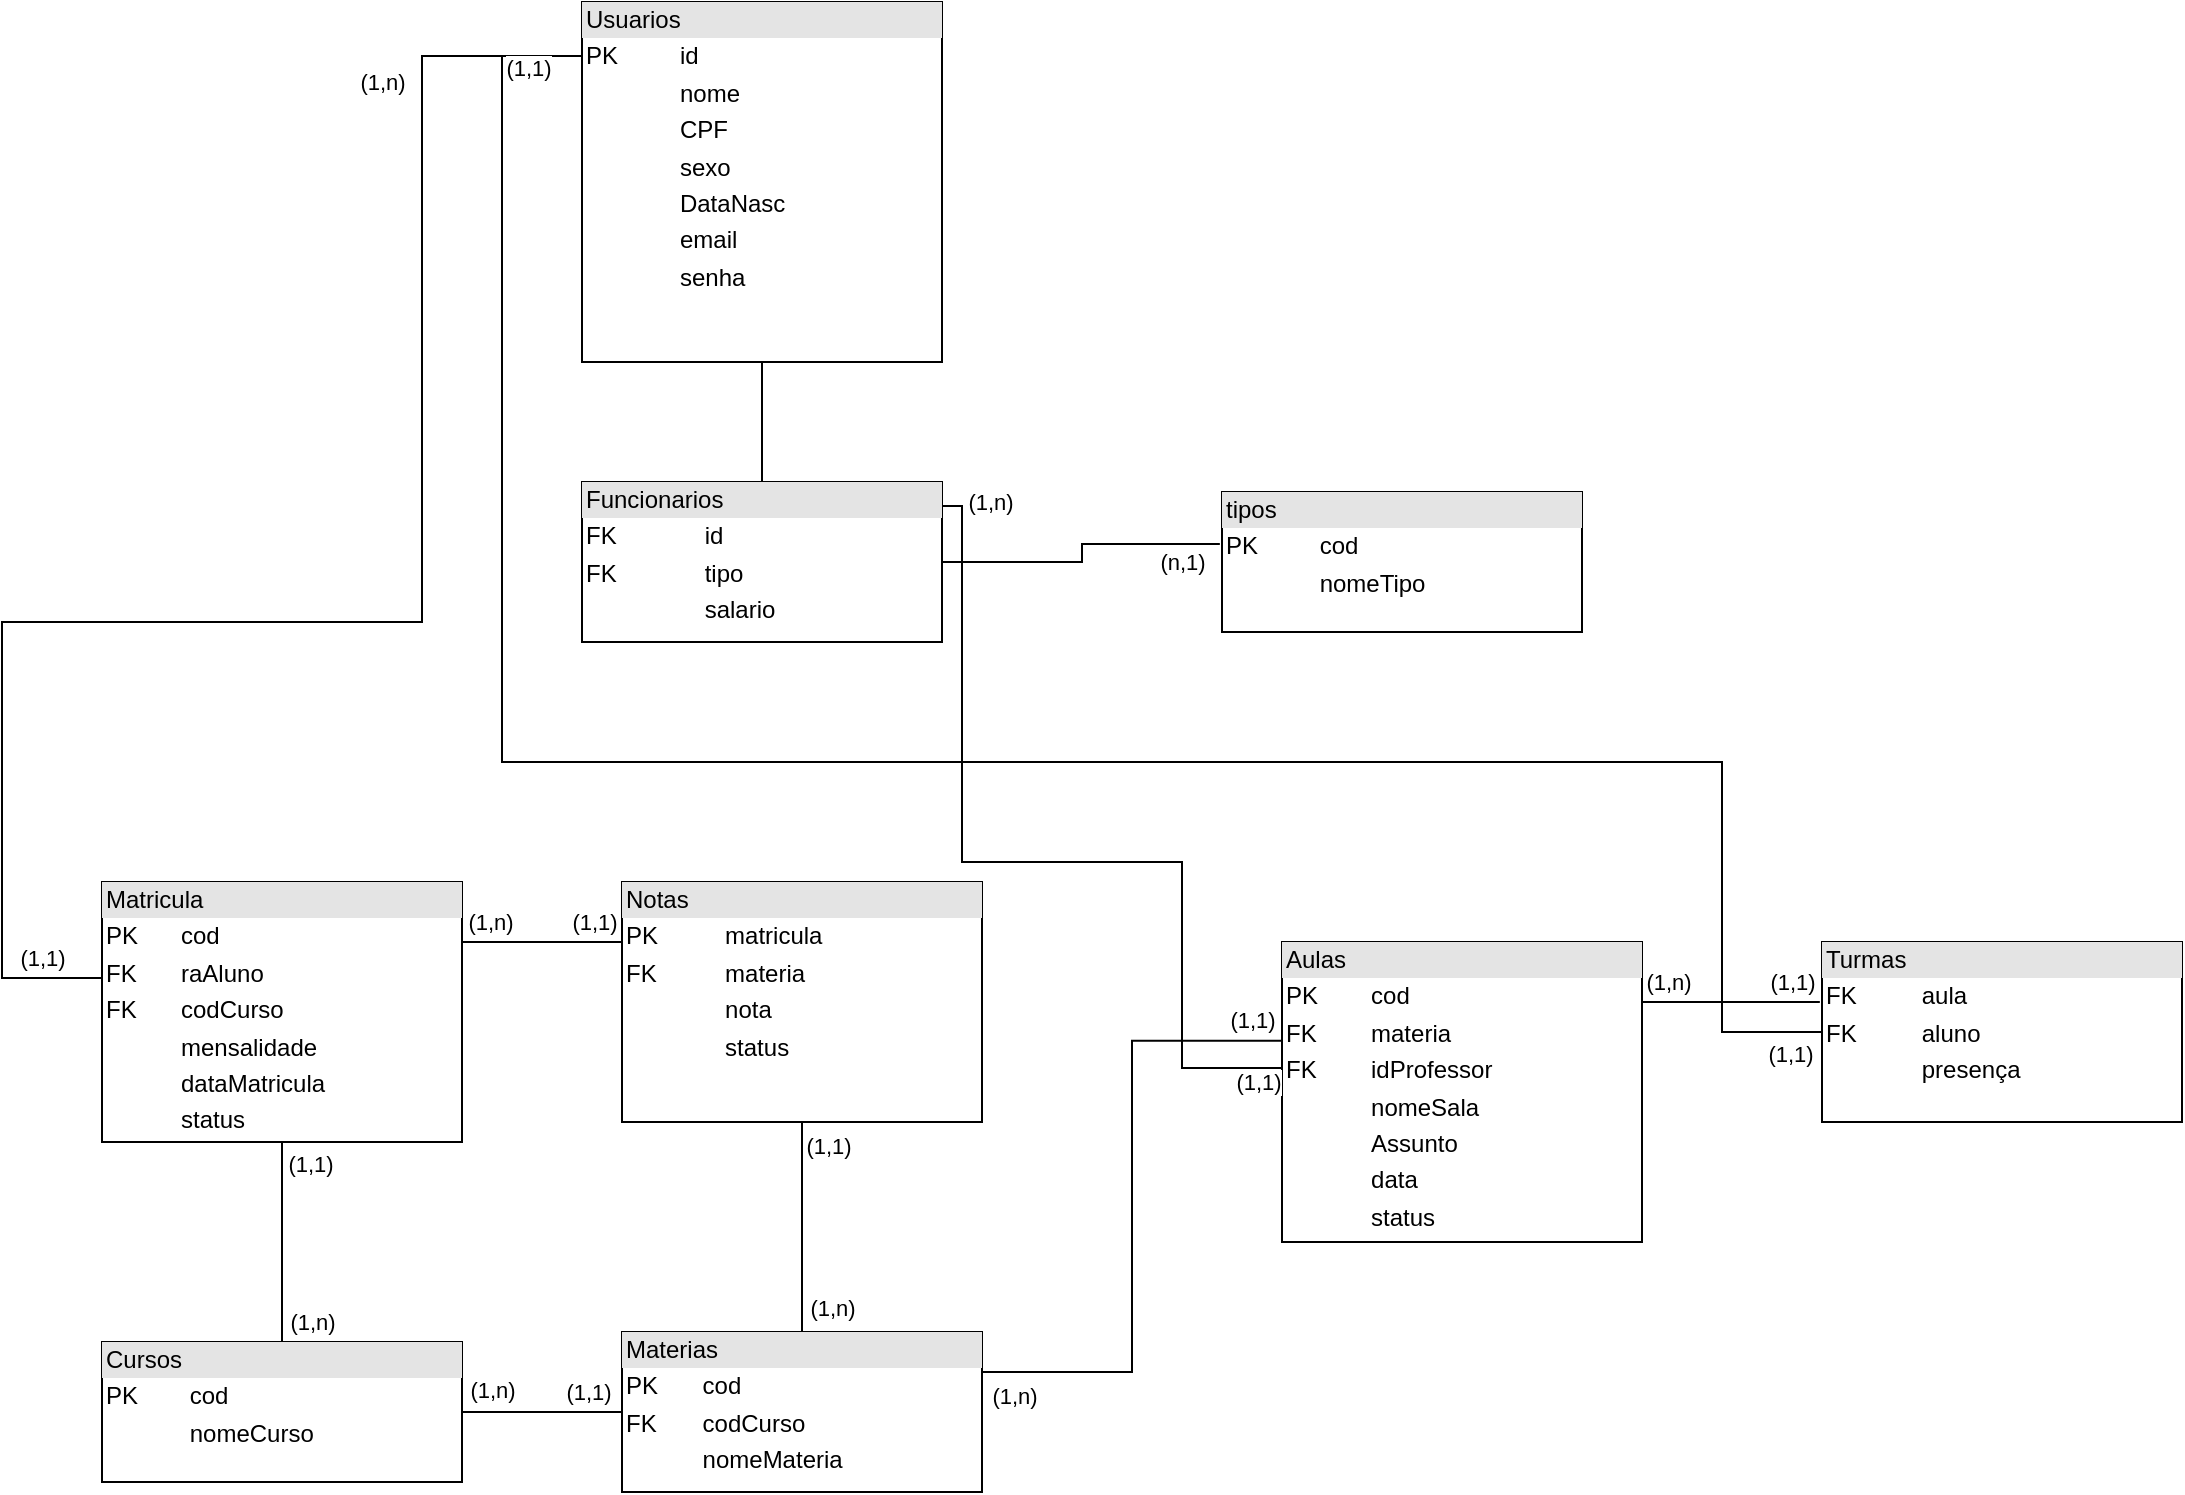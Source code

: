 <mxfile version="22.0.6" type="device">
  <diagram name="Página-1" id="D7II3vSgMjsO2xNRCiya">
    <mxGraphModel dx="2255" dy="1767" grid="1" gridSize="10" guides="1" tooltips="1" connect="1" arrows="1" fold="1" page="1" pageScale="1" pageWidth="827" pageHeight="1169" math="0" shadow="0">
      <root>
        <mxCell id="0" />
        <mxCell id="1" parent="0" />
        <mxCell id="FFSjLkqF_CRtDfvnVtky-1" style="edgeStyle=orthogonalEdgeStyle;rounded=0;orthogonalLoop=1;jettySize=auto;html=1;exitX=0.5;exitY=1;exitDx=0;exitDy=0;entryX=0.5;entryY=0;entryDx=0;entryDy=0;endArrow=none;endFill=0;" parent="1" source="e6zc9PzRjibelXJLnI-_-1" target="ilA_U7E76PeCR2ee-WYT-3" edge="1">
          <mxGeometry relative="1" as="geometry" />
        </mxCell>
        <mxCell id="e6zc9PzRjibelXJLnI-_-1" value="&lt;div style=&quot;box-sizing:border-box;width:100%;background:#e4e4e4;padding:2px;&quot;&gt;Usuarios&lt;br&gt;&lt;/div&gt;&lt;table style=&quot;width:100%;font-size:1em;&quot; cellpadding=&quot;2&quot; cellspacing=&quot;0&quot;&gt;&lt;tbody&gt;&lt;tr&gt;&lt;td&gt;PK&lt;/td&gt;&lt;td&gt;id&lt;br&gt;&lt;/td&gt;&lt;/tr&gt;&lt;tr&gt;&lt;td&gt;&lt;br&gt;&lt;/td&gt;&lt;td&gt;nome&lt;br&gt;&lt;/td&gt;&lt;/tr&gt;&lt;tr&gt;&lt;td&gt;&lt;br&gt;&lt;/td&gt;&lt;td&gt;CPF&lt;br&gt;&lt;/td&gt;&lt;/tr&gt;&lt;tr&gt;&lt;td&gt;&lt;br&gt;&lt;/td&gt;&lt;td&gt;sexo&lt;/td&gt;&lt;/tr&gt;&lt;tr&gt;&lt;td&gt;&lt;br&gt;&lt;/td&gt;&lt;td&gt;DataNasc&lt;br&gt;&lt;/td&gt;&lt;/tr&gt;&lt;tr&gt;&lt;td&gt;&lt;br&gt;&lt;/td&gt;&lt;td&gt;email&lt;br&gt;&lt;/td&gt;&lt;/tr&gt;&lt;tr&gt;&lt;td&gt;&lt;br&gt;&lt;/td&gt;&lt;td&gt;senha&lt;br&gt;&lt;/td&gt;&lt;/tr&gt;&lt;/tbody&gt;&lt;/table&gt;" style="verticalAlign=top;align=left;overflow=fill;html=1;whiteSpace=wrap;" parent="1" vertex="1">
          <mxGeometry x="120" y="-230" width="180" height="180" as="geometry" />
        </mxCell>
        <mxCell id="e6zc9PzRjibelXJLnI-_-24" style="edgeStyle=orthogonalEdgeStyle;rounded=0;orthogonalLoop=1;jettySize=auto;html=1;exitX=0;exitY=0.329;exitDx=0;exitDy=0;entryX=1;entryY=0.25;entryDx=0;entryDy=0;endArrow=none;endFill=0;exitPerimeter=0;" parent="1" source="e6zc9PzRjibelXJLnI-_-4" target="M0GT1Obx-8Oa-0tC56iG-1" edge="1">
          <mxGeometry relative="1" as="geometry" />
        </mxCell>
        <mxCell id="40uetsloMBGcr8MNeo09-16" value="(1,n)" style="edgeLabel;html=1;align=center;verticalAlign=middle;resizable=0;points=[];" parent="e6zc9PzRjibelXJLnI-_-24" vertex="1" connectable="0">
          <mxGeometry x="0.892" y="-2" relative="1" as="geometry">
            <mxPoint x="-1" y="14" as="offset" />
          </mxGeometry>
        </mxCell>
        <mxCell id="40uetsloMBGcr8MNeo09-17" value="(1,1)" style="edgeLabel;html=1;align=center;verticalAlign=middle;resizable=0;points=[];" parent="e6zc9PzRjibelXJLnI-_-24" vertex="1" connectable="0">
          <mxGeometry x="-0.918" y="2" relative="1" as="geometry">
            <mxPoint x="-2" y="-13" as="offset" />
          </mxGeometry>
        </mxCell>
        <mxCell id="e6zc9PzRjibelXJLnI-_-4" value="&lt;div style=&quot;box-sizing:border-box;width:100%;background:#e4e4e4;padding:2px;&quot;&gt;Aulas&lt;/div&gt;&lt;table style=&quot;width:100%;font-size:1em;&quot; cellpadding=&quot;2&quot; cellspacing=&quot;0&quot;&gt;&lt;tbody&gt;&lt;tr&gt;&lt;td&gt;PK&lt;/td&gt;&lt;td&gt;cod&lt;br&gt;&lt;/td&gt;&lt;/tr&gt;&lt;tr&gt;&lt;td&gt;FK&lt;br&gt;&lt;/td&gt;&lt;td&gt;materia&lt;br&gt;&lt;/td&gt;&lt;/tr&gt;&lt;tr&gt;&lt;td&gt;FK&lt;br&gt;&lt;/td&gt;&lt;td&gt;idProfessor&lt;br&gt;&lt;/td&gt;&lt;/tr&gt;&lt;tr&gt;&lt;td&gt;&lt;br&gt;&lt;/td&gt;&lt;td&gt;nomeSala&lt;/td&gt;&lt;/tr&gt;&lt;tr&gt;&lt;td&gt;&lt;br&gt;&lt;/td&gt;&lt;td&gt;Assunto&lt;br&gt;&lt;/td&gt;&lt;/tr&gt;&lt;tr&gt;&lt;td&gt;&lt;br&gt;&lt;/td&gt;&lt;td&gt;data&lt;br&gt;&lt;/td&gt;&lt;/tr&gt;&lt;tr&gt;&lt;td&gt;&lt;br&gt;&lt;/td&gt;&lt;td&gt;status&lt;br&gt;&lt;/td&gt;&lt;/tr&gt;&lt;/tbody&gt;&lt;/table&gt;" style="verticalAlign=top;align=left;overflow=fill;html=1;whiteSpace=wrap;" parent="1" vertex="1">
          <mxGeometry x="470" y="240" width="180" height="150" as="geometry" />
        </mxCell>
        <mxCell id="e6zc9PzRjibelXJLnI-_-6" value="&lt;div style=&quot;box-sizing:border-box;width:100%;background:#e4e4e4;padding:2px;&quot;&gt;Cursos&lt;br&gt;&lt;/div&gt;&lt;table style=&quot;width:100%;font-size:1em;&quot; cellpadding=&quot;2&quot; cellspacing=&quot;0&quot;&gt;&lt;tbody&gt;&lt;tr&gt;&lt;td&gt;PK&lt;/td&gt;&lt;td&gt;cod&lt;br&gt;&lt;/td&gt;&lt;/tr&gt;&lt;tr&gt;&lt;td&gt;&lt;br&gt;&lt;/td&gt;&lt;td&gt;nomeCurso&lt;br&gt;&lt;/td&gt;&lt;/tr&gt;&lt;tr&gt;&lt;td&gt;&lt;br&gt;&lt;/td&gt;&lt;td&gt;&lt;br&gt;&lt;/td&gt;&lt;/tr&gt;&lt;tr&gt;&lt;td&gt;&lt;/td&gt;&lt;td&gt;&lt;br&gt;&lt;/td&gt;&lt;/tr&gt;&lt;/tbody&gt;&lt;/table&gt;" style="verticalAlign=top;align=left;overflow=fill;html=1;whiteSpace=wrap;" parent="1" vertex="1">
          <mxGeometry x="-120" y="440" width="180" height="70" as="geometry" />
        </mxCell>
        <mxCell id="e6zc9PzRjibelXJLnI-_-11" style="edgeStyle=orthogonalEdgeStyle;rounded=0;orthogonalLoop=1;jettySize=auto;html=1;exitX=0.011;exitY=0.4;exitDx=0;exitDy=0;endArrow=none;endFill=0;exitPerimeter=0;entryX=0;entryY=0.15;entryDx=0;entryDy=0;entryPerimeter=0;" parent="1" source="e6zc9PzRjibelXJLnI-_-10" target="e6zc9PzRjibelXJLnI-_-1" edge="1">
          <mxGeometry relative="1" as="geometry">
            <Array as="points">
              <mxPoint x="-118" y="258" />
              <mxPoint x="-170" y="258" />
              <mxPoint x="-170" y="80" />
              <mxPoint x="40" y="80" />
              <mxPoint x="40" y="-203" />
            </Array>
            <mxPoint x="-90" y="-60" as="targetPoint" />
          </mxGeometry>
        </mxCell>
        <mxCell id="40uetsloMBGcr8MNeo09-6" value="(1,n)" style="edgeLabel;html=1;align=center;verticalAlign=middle;resizable=0;points=[];" parent="e6zc9PzRjibelXJLnI-_-11" vertex="1" connectable="0">
          <mxGeometry x="0.648" y="1" relative="1" as="geometry">
            <mxPoint x="-19" y="-49" as="offset" />
          </mxGeometry>
        </mxCell>
        <mxCell id="40uetsloMBGcr8MNeo09-7" value="(1,1)" style="edgeLabel;html=1;align=center;verticalAlign=middle;resizable=0;points=[];" parent="e6zc9PzRjibelXJLnI-_-11" vertex="1" connectable="0">
          <mxGeometry x="-0.929" y="-3" relative="1" as="geometry">
            <mxPoint x="-8" y="-7" as="offset" />
          </mxGeometry>
        </mxCell>
        <mxCell id="e6zc9PzRjibelXJLnI-_-22" style="edgeStyle=orthogonalEdgeStyle;rounded=0;orthogonalLoop=1;jettySize=auto;html=1;exitX=0.5;exitY=1;exitDx=0;exitDy=0;entryX=0.5;entryY=0;entryDx=0;entryDy=0;endArrow=none;endFill=0;" parent="1" source="e6zc9PzRjibelXJLnI-_-10" target="e6zc9PzRjibelXJLnI-_-6" edge="1">
          <mxGeometry relative="1" as="geometry" />
        </mxCell>
        <mxCell id="40uetsloMBGcr8MNeo09-10" value="(1,1)" style="edgeLabel;html=1;align=center;verticalAlign=middle;resizable=0;points=[];" parent="e6zc9PzRjibelXJLnI-_-22" vertex="1" connectable="0">
          <mxGeometry x="-0.654" y="-2" relative="1" as="geometry">
            <mxPoint x="16" y="-7" as="offset" />
          </mxGeometry>
        </mxCell>
        <mxCell id="40uetsloMBGcr8MNeo09-11" value="(1,n)" style="edgeLabel;html=1;align=center;verticalAlign=middle;resizable=0;points=[];" parent="e6zc9PzRjibelXJLnI-_-22" vertex="1" connectable="0">
          <mxGeometry x="0.691" y="-1" relative="1" as="geometry">
            <mxPoint x="16" y="5" as="offset" />
          </mxGeometry>
        </mxCell>
        <mxCell id="e6zc9PzRjibelXJLnI-_-10" value="&lt;div style=&quot;box-sizing:border-box;width:100%;background:#e4e4e4;padding:2px;&quot;&gt;Matricula&lt;/div&gt;&lt;table style=&quot;width:100%;font-size:1em;&quot; cellpadding=&quot;2&quot; cellspacing=&quot;0&quot;&gt;&lt;tbody&gt;&lt;tr&gt;&lt;td&gt;PK&lt;/td&gt;&lt;td&gt;cod&lt;br&gt;&lt;/td&gt;&lt;/tr&gt;&lt;tr&gt;&lt;td&gt;FK&lt;/td&gt;&lt;td&gt;raAluno&lt;br&gt;&lt;/td&gt;&lt;/tr&gt;&lt;tr&gt;&lt;td&gt;FK&lt;br&gt;&lt;/td&gt;&lt;td&gt;codCurso&lt;br&gt;&lt;/td&gt;&lt;/tr&gt;&lt;tr&gt;&lt;td&gt;&lt;br&gt;&lt;/td&gt;&lt;td&gt;mensalidade&lt;br&gt;&lt;/td&gt;&lt;/tr&gt;&lt;tr&gt;&lt;td&gt;&lt;br&gt;&lt;/td&gt;&lt;td&gt;dataMatricula&lt;br&gt;&lt;/td&gt;&lt;/tr&gt;&lt;tr&gt;&lt;td&gt;&lt;br&gt;&lt;/td&gt;&lt;td&gt;status&lt;br&gt;&lt;/td&gt;&lt;/tr&gt;&lt;/tbody&gt;&lt;/table&gt;" style="verticalAlign=top;align=left;overflow=fill;html=1;whiteSpace=wrap;" parent="1" vertex="1">
          <mxGeometry x="-120" y="210" width="180" height="130" as="geometry" />
        </mxCell>
        <mxCell id="e6zc9PzRjibelXJLnI-_-16" style="edgeStyle=orthogonalEdgeStyle;rounded=0;orthogonalLoop=1;jettySize=auto;html=1;exitX=1;exitY=0.15;exitDx=0;exitDy=0;endArrow=none;endFill=0;exitPerimeter=0;" parent="1" source="ilA_U7E76PeCR2ee-WYT-3" edge="1">
          <mxGeometry relative="1" as="geometry">
            <mxPoint x="470" y="303" as="targetPoint" />
            <Array as="points">
              <mxPoint x="310" y="22" />
              <mxPoint x="310" y="200" />
              <mxPoint x="420" y="200" />
              <mxPoint x="420" y="303" />
            </Array>
          </mxGeometry>
        </mxCell>
        <mxCell id="40uetsloMBGcr8MNeo09-18" value="(1,1)" style="edgeLabel;html=1;align=center;verticalAlign=middle;resizable=0;points=[];" parent="e6zc9PzRjibelXJLnI-_-16" vertex="1" connectable="0">
          <mxGeometry x="0.899" relative="1" as="geometry">
            <mxPoint x="11" y="7" as="offset" />
          </mxGeometry>
        </mxCell>
        <mxCell id="40uetsloMBGcr8MNeo09-19" value="(1,n)" style="edgeLabel;html=1;align=center;verticalAlign=middle;resizable=0;points=[];" parent="e6zc9PzRjibelXJLnI-_-16" vertex="1" connectable="0">
          <mxGeometry x="-0.907" y="-1" relative="1" as="geometry">
            <mxPoint x="15" y="-13" as="offset" />
          </mxGeometry>
        </mxCell>
        <mxCell id="e6zc9PzRjibelXJLnI-_-17" style="edgeStyle=orthogonalEdgeStyle;rounded=0;orthogonalLoop=1;jettySize=auto;html=1;entryX=0;entryY=0.5;entryDx=0;entryDy=0;endArrow=none;endFill=0;" parent="1" target="FFSjLkqF_CRtDfvnVtky-7" edge="1">
          <mxGeometry relative="1" as="geometry">
            <Array as="points">
              <mxPoint x="80" y="-203" />
              <mxPoint x="80" y="150" />
              <mxPoint x="690" y="150" />
              <mxPoint x="690" y="285" />
            </Array>
            <mxPoint x="120" y="-203" as="sourcePoint" />
          </mxGeometry>
        </mxCell>
        <mxCell id="40uetsloMBGcr8MNeo09-4" value="(1,1)" style="edgeLabel;html=1;align=center;verticalAlign=middle;resizable=0;points=[];" parent="e6zc9PzRjibelXJLnI-_-17" vertex="1" connectable="0">
          <mxGeometry x="0.972" y="-4" relative="1" as="geometry">
            <mxPoint y="7" as="offset" />
          </mxGeometry>
        </mxCell>
        <mxCell id="40uetsloMBGcr8MNeo09-5" value="(1,1)" style="edgeLabel;html=1;align=center;verticalAlign=middle;resizable=0;points=[];" parent="e6zc9PzRjibelXJLnI-_-17" vertex="1" connectable="0">
          <mxGeometry x="-0.923" y="3" relative="1" as="geometry">
            <mxPoint x="10" as="offset" />
          </mxGeometry>
        </mxCell>
        <mxCell id="M0GT1Obx-8Oa-0tC56iG-2" style="edgeStyle=orthogonalEdgeStyle;rounded=0;orthogonalLoop=1;jettySize=auto;html=1;exitX=0;exitY=0.5;exitDx=0;exitDy=0;endArrow=none;endFill=0;entryX=1;entryY=0.5;entryDx=0;entryDy=0;" parent="1" source="M0GT1Obx-8Oa-0tC56iG-1" target="e6zc9PzRjibelXJLnI-_-6" edge="1">
          <mxGeometry relative="1" as="geometry">
            <mxPoint x="80" y="560" as="targetPoint" />
          </mxGeometry>
        </mxCell>
        <mxCell id="40uetsloMBGcr8MNeo09-12" value="(1,n)" style="edgeLabel;html=1;align=center;verticalAlign=middle;resizable=0;points=[];" parent="M0GT1Obx-8Oa-0tC56iG-2" vertex="1" connectable="0">
          <mxGeometry x="0.55" relative="1" as="geometry">
            <mxPoint x="-3" y="-11" as="offset" />
          </mxGeometry>
        </mxCell>
        <mxCell id="40uetsloMBGcr8MNeo09-13" value="(1,1)" style="edgeLabel;html=1;align=center;verticalAlign=middle;resizable=0;points=[];" parent="M0GT1Obx-8Oa-0tC56iG-2" vertex="1" connectable="0">
          <mxGeometry x="-0.575" y="3" relative="1" as="geometry">
            <mxPoint y="-13" as="offset" />
          </mxGeometry>
        </mxCell>
        <mxCell id="FFSjLkqF_CRtDfvnVtky-6" style="edgeStyle=orthogonalEdgeStyle;rounded=0;orthogonalLoop=1;jettySize=auto;html=1;exitX=0.5;exitY=0;exitDx=0;exitDy=0;entryX=0.5;entryY=1;entryDx=0;entryDy=0;endArrow=none;endFill=0;" parent="1" source="M0GT1Obx-8Oa-0tC56iG-1" target="FFSjLkqF_CRtDfvnVtky-4" edge="1">
          <mxGeometry relative="1" as="geometry" />
        </mxCell>
        <mxCell id="40uetsloMBGcr8MNeo09-14" value="(1,1)" style="edgeLabel;html=1;align=center;verticalAlign=middle;resizable=0;points=[];" parent="FFSjLkqF_CRtDfvnVtky-6" vertex="1" connectable="0">
          <mxGeometry x="0.752" y="-1" relative="1" as="geometry">
            <mxPoint x="12" y="-1" as="offset" />
          </mxGeometry>
        </mxCell>
        <mxCell id="40uetsloMBGcr8MNeo09-15" value="(1,n)" style="edgeLabel;html=1;align=center;verticalAlign=middle;resizable=0;points=[];" parent="FFSjLkqF_CRtDfvnVtky-6" vertex="1" connectable="0">
          <mxGeometry x="-0.6" y="-1" relative="1" as="geometry">
            <mxPoint x="14" y="9" as="offset" />
          </mxGeometry>
        </mxCell>
        <mxCell id="M0GT1Obx-8Oa-0tC56iG-1" value="&lt;div style=&quot;box-sizing:border-box;width:100%;background:#e4e4e4;padding:2px;&quot;&gt;Materias&lt;br&gt;&lt;/div&gt;&lt;table style=&quot;width:100%;font-size:1em;&quot; cellpadding=&quot;2&quot; cellspacing=&quot;0&quot;&gt;&lt;tbody&gt;&lt;tr&gt;&lt;td&gt;PK&lt;/td&gt;&lt;td&gt;cod&lt;br&gt;&lt;/td&gt;&lt;/tr&gt;&lt;tr&gt;&lt;td&gt;FK&lt;br&gt;&lt;/td&gt;&lt;td&gt;codCurso&lt;br&gt;&lt;/td&gt;&lt;/tr&gt;&lt;tr&gt;&lt;td&gt;&lt;br&gt;&lt;/td&gt;&lt;td&gt;nomeMateria&lt;/td&gt;&lt;/tr&gt;&lt;tr&gt;&lt;td&gt;&lt;br&gt;&lt;/td&gt;&lt;td&gt;&lt;br&gt;&lt;/td&gt;&lt;/tr&gt;&lt;tr&gt;&lt;td&gt;&lt;/td&gt;&lt;td&gt;&lt;br&gt;&lt;/td&gt;&lt;/tr&gt;&lt;/tbody&gt;&lt;/table&gt;" style="verticalAlign=top;align=left;overflow=fill;html=1;whiteSpace=wrap;" parent="1" vertex="1">
          <mxGeometry x="140" y="435" width="180" height="80" as="geometry" />
        </mxCell>
        <mxCell id="ilA_U7E76PeCR2ee-WYT-3" value="&lt;div style=&quot;box-sizing:border-box;width:100%;background:#e4e4e4;padding:2px;&quot;&gt;Funcionarios&lt;br&gt;&lt;/div&gt;&lt;table style=&quot;width:100%;font-size:1em;&quot; cellpadding=&quot;2&quot; cellspacing=&quot;0&quot;&gt;&lt;tbody&gt;&lt;tr&gt;&lt;td&gt;FK&lt;/td&gt;&lt;td&gt;id&lt;br&gt;&lt;/td&gt;&lt;/tr&gt;&lt;tr&gt;&lt;td&gt;FK&lt;br&gt;&lt;/td&gt;&lt;td&gt;tipo&lt;br&gt;&lt;/td&gt;&lt;/tr&gt;&lt;tr&gt;&lt;td&gt;&lt;br&gt;&lt;/td&gt;&lt;td&gt;salario&lt;br&gt;&lt;/td&gt;&lt;/tr&gt;&lt;/tbody&gt;&lt;/table&gt;" style="verticalAlign=top;align=left;overflow=fill;html=1;whiteSpace=wrap;" parent="1" vertex="1">
          <mxGeometry x="120" y="10" width="180" height="80" as="geometry" />
        </mxCell>
        <mxCell id="FFSjLkqF_CRtDfvnVtky-5" style="edgeStyle=orthogonalEdgeStyle;rounded=0;orthogonalLoop=1;jettySize=auto;html=1;exitX=0;exitY=0.25;exitDx=0;exitDy=0;entryX=1;entryY=0.25;entryDx=0;entryDy=0;endArrow=none;endFill=0;exitPerimeter=0;" parent="1" source="FFSjLkqF_CRtDfvnVtky-4" target="e6zc9PzRjibelXJLnI-_-10" edge="1">
          <mxGeometry relative="1" as="geometry">
            <Array as="points">
              <mxPoint x="100" y="240" />
              <mxPoint x="100" y="240" />
            </Array>
          </mxGeometry>
        </mxCell>
        <mxCell id="40uetsloMBGcr8MNeo09-8" value="(1,n)" style="edgeLabel;html=1;align=center;verticalAlign=middle;resizable=0;points=[];" parent="FFSjLkqF_CRtDfvnVtky-5" vertex="1" connectable="0">
          <mxGeometry x="0.7" relative="1" as="geometry">
            <mxPoint x="4" y="-10" as="offset" />
          </mxGeometry>
        </mxCell>
        <mxCell id="40uetsloMBGcr8MNeo09-9" value="(1,1)" style="edgeLabel;html=1;align=center;verticalAlign=middle;resizable=0;points=[];" parent="FFSjLkqF_CRtDfvnVtky-5" vertex="1" connectable="0">
          <mxGeometry x="-0.65" y="1" relative="1" as="geometry">
            <mxPoint y="-11" as="offset" />
          </mxGeometry>
        </mxCell>
        <mxCell id="FFSjLkqF_CRtDfvnVtky-4" value="&lt;div style=&quot;box-sizing:border-box;width:100%;background:#e4e4e4;padding:2px;&quot;&gt;Notas&lt;/div&gt;&lt;table style=&quot;width:100%;font-size:1em;&quot; cellpadding=&quot;2&quot; cellspacing=&quot;0&quot;&gt;&lt;tbody&gt;&lt;tr&gt;&lt;td&gt;PK&lt;/td&gt;&lt;td&gt;matricula&lt;br&gt;&lt;/td&gt;&lt;/tr&gt;&lt;tr&gt;&lt;td&gt;FK&lt;/td&gt;&lt;td&gt;materia&lt;br&gt;&lt;/td&gt;&lt;/tr&gt;&lt;tr&gt;&lt;td&gt;&lt;br&gt;&lt;/td&gt;&lt;td&gt;nota&lt;/td&gt;&lt;/tr&gt;&lt;tr&gt;&lt;td&gt;&lt;br&gt;&lt;/td&gt;&lt;td&gt;status&lt;br&gt;&lt;/td&gt;&lt;/tr&gt;&lt;/tbody&gt;&lt;/table&gt;" style="verticalAlign=top;align=left;overflow=fill;html=1;whiteSpace=wrap;" parent="1" vertex="1">
          <mxGeometry x="140" y="210" width="180" height="120" as="geometry" />
        </mxCell>
        <mxCell id="FFSjLkqF_CRtDfvnVtky-7" value="&lt;div style=&quot;box-sizing:border-box;width:100%;background:#e4e4e4;padding:2px;&quot;&gt;Turmas&lt;br&gt;&lt;/div&gt;&lt;table style=&quot;width:100%;font-size:1em;&quot; cellpadding=&quot;2&quot; cellspacing=&quot;0&quot;&gt;&lt;tbody&gt;&lt;tr&gt;&lt;td&gt;FK&lt;br&gt;&lt;/td&gt;&lt;td&gt;aula&lt;br&gt;&lt;/td&gt;&lt;/tr&gt;&lt;tr&gt;&lt;td&gt;FK&lt;br&gt;&lt;/td&gt;&lt;td&gt;aluno&lt;br&gt;&lt;/td&gt;&lt;/tr&gt;&lt;tr&gt;&lt;td&gt;&lt;br&gt;&lt;/td&gt;&lt;td&gt;presença&lt;br&gt;&lt;/td&gt;&lt;/tr&gt;&lt;/tbody&gt;&lt;/table&gt;" style="verticalAlign=top;align=left;overflow=fill;html=1;whiteSpace=wrap;" parent="1" vertex="1">
          <mxGeometry x="740" y="240" width="180" height="90" as="geometry" />
        </mxCell>
        <mxCell id="FFSjLkqF_CRtDfvnVtky-8" style="edgeStyle=orthogonalEdgeStyle;rounded=0;orthogonalLoop=1;jettySize=auto;html=1;endArrow=none;endFill=0;exitX=-0.006;exitY=0.333;exitDx=0;exitDy=0;exitPerimeter=0;" parent="1" source="FFSjLkqF_CRtDfvnVtky-7" edge="1">
          <mxGeometry relative="1" as="geometry">
            <mxPoint x="690" y="270" as="sourcePoint" />
            <mxPoint x="650" y="270" as="targetPoint" />
          </mxGeometry>
        </mxCell>
        <mxCell id="40uetsloMBGcr8MNeo09-1" value="(1,n)" style="edgeLabel;html=1;align=center;verticalAlign=middle;resizable=0;points=[];" parent="FFSjLkqF_CRtDfvnVtky-8" vertex="1" connectable="0">
          <mxGeometry x="0.774" y="-4" relative="1" as="geometry">
            <mxPoint x="3" y="-6" as="offset" />
          </mxGeometry>
        </mxCell>
        <mxCell id="40uetsloMBGcr8MNeo09-3" value="(1,1)" style="edgeLabel;html=1;align=center;verticalAlign=middle;resizable=0;points=[];" parent="FFSjLkqF_CRtDfvnVtky-8" vertex="1" connectable="0">
          <mxGeometry x="-0.675" y="-2" relative="1" as="geometry">
            <mxPoint y="-8" as="offset" />
          </mxGeometry>
        </mxCell>
        <mxCell id="__HkR5ApVQ_l57uzH6CQ-1" value="&lt;div style=&quot;box-sizing:border-box;width:100%;background:#e4e4e4;padding:2px;&quot;&gt;tipos&lt;/div&gt;&lt;table style=&quot;width:100%;font-size:1em;&quot; cellpadding=&quot;2&quot; cellspacing=&quot;0&quot;&gt;&lt;tbody&gt;&lt;tr&gt;&lt;td&gt;PK&lt;/td&gt;&lt;td&gt;cod&lt;/td&gt;&lt;/tr&gt;&lt;tr&gt;&lt;td&gt;&lt;br&gt;&lt;/td&gt;&lt;td&gt;nomeTipo&lt;br&gt;&lt;/td&gt;&lt;/tr&gt;&lt;/tbody&gt;&lt;/table&gt;" style="verticalAlign=top;align=left;overflow=fill;html=1;whiteSpace=wrap;" parent="1" vertex="1">
          <mxGeometry x="440" y="15" width="180" height="70" as="geometry" />
        </mxCell>
        <mxCell id="__HkR5ApVQ_l57uzH6CQ-2" style="edgeStyle=orthogonalEdgeStyle;rounded=0;orthogonalLoop=1;jettySize=auto;html=1;endArrow=none;endFill=0;exitX=-0.006;exitY=0.371;exitDx=0;exitDy=0;exitPerimeter=0;entryX=1;entryY=0.5;entryDx=0;entryDy=0;" parent="1" source="__HkR5ApVQ_l57uzH6CQ-1" target="ilA_U7E76PeCR2ee-WYT-3" edge="1">
          <mxGeometry relative="1" as="geometry">
            <mxPoint x="50" y="-210" as="sourcePoint" />
            <mxPoint x="340" y="-140" as="targetPoint" />
          </mxGeometry>
        </mxCell>
        <mxCell id="__HkR5ApVQ_l57uzH6CQ-3" value="(n,1)" style="edgeLabel;html=1;align=center;verticalAlign=middle;resizable=0;points=[];" parent="__HkR5ApVQ_l57uzH6CQ-2" vertex="1" connectable="0">
          <mxGeometry x="0.513" y="-1" relative="1" as="geometry">
            <mxPoint x="84" y="1" as="offset" />
          </mxGeometry>
        </mxCell>
      </root>
    </mxGraphModel>
  </diagram>
</mxfile>
